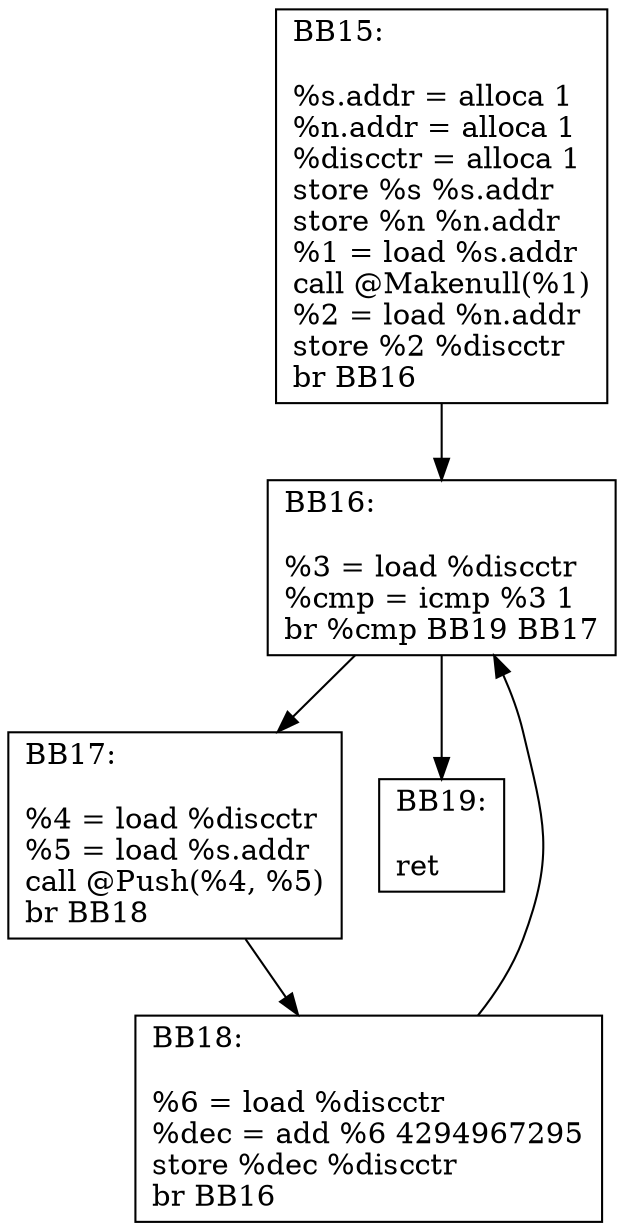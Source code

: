digraph "CFG for 'Init' function" {
BB15 [shape=record, label="{BB15:\l\l
%s.addr = alloca 1\l
%n.addr = alloca 1\l
%discctr = alloca 1\l
store %s %s.addr\l
store %n %n.addr\l
%1 = load %s.addr\l
call @Makenull(%1)\l%2 = load %n.addr\l
store %2 %discctr\l
br BB16\l
}"];
BB15 -> BB16
BB16 [shape=record, label="{BB16:\l\l
%3 = load %discctr\l
%cmp = icmp %3 1\l
br %cmp BB19 BB17\l
}"];
BB16 -> BB17
BB16 -> BB19
BB17 [shape=record, label="{BB17:\l\l
%4 = load %discctr\l
%5 = load %s.addr\l
call @Push(%4, %5)\lbr BB18\l
}"];
BB17 -> BB18
BB18 [shape=record, label="{BB18:\l\l
%6 = load %discctr\l
%dec = add %6 4294967295\l
store %dec %discctr\l
br BB16\l
}"];
BB18 -> BB16
BB19 [shape=record, label="{BB19:\l\l
ret\l
}"];
}
